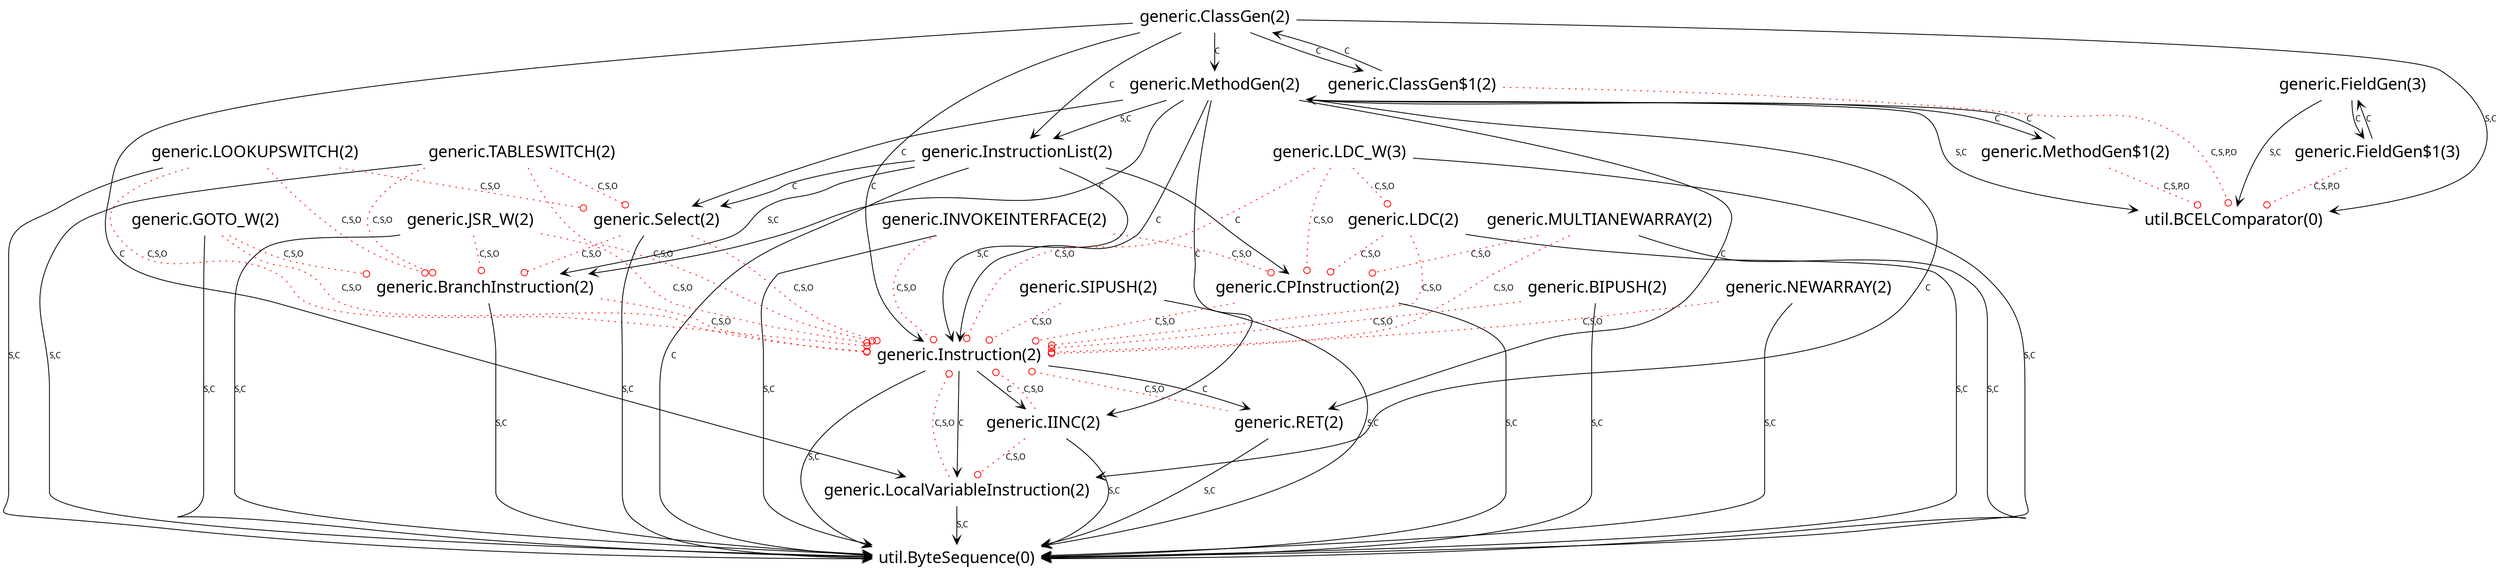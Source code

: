 digraph generic_2_util_tdg { 
node [shape=plaintext, fontname=Skia, fontsize=20];
edge [fontname=Skia, fontsize = 10];
49[ label="util.ByteSequence(0)"];
48[ label="generic.INVOKEINTERFACE(2)"];
49[ label="util.ByteSequence(0)"];
46[ label="generic.MULTIANEWARRAY(2)"];
49[ label="util.ByteSequence(0)"];
44[ label="generic.NEWARRAY(2)"];
49[ label="util.ByteSequence(0)"];
42[ label="generic.LOOKUPSWITCH(2)"];
41[ label="util.BCELComparator(0)"];
40[ label="generic.MethodGen$1(2)"];
49[ label="util.ByteSequence(0)"];
38[ label="generic.LDC(2)"];
49[ label="util.ByteSequence(0)"];
36[ label="generic.InstructionList(2)"];
41[ label="util.BCELComparator(0)"];
34[ label="generic.MethodGen(2)"];
49[ label="util.ByteSequence(0)"];
32[ label="generic.BranchInstruction(2)"];
49[ label="util.ByteSequence(0)"];
30[ label="generic.SIPUSH(2)"];
41[ label="util.BCELComparator(0)"];
28[ label="generic.ClassGen(2)"];
49[ label="util.ByteSequence(0)"];
26[ label="generic.CPInstruction(2)"];
49[ label="util.ByteSequence(0)"];
24[ label="generic.GOTO_W(2)"];
49[ label="util.ByteSequence(0)"];
22[ label="generic.Instruction(2)"];
41[ label="util.BCELComparator(0)"];
20[ label="generic.ClassGen$1(2)"];
49[ label="util.ByteSequence(0)"];
18[ label="generic.LocalVariableInstruction(2)"];
49[ label="util.ByteSequence(0)"];
16[ label="generic.TABLESWITCH(2)"];
49[ label="util.ByteSequence(0)"];
14[ label="generic.JSR_W(2)"];
49[ label="util.ByteSequence(0)"];
12[ label="generic.BIPUSH(2)"];
49[ label="util.ByteSequence(0)"];
10[ label="generic.RET(2)"];
49[ label="util.ByteSequence(0)"];
8[ label="generic.Select(2)"];
49[ label="util.ByteSequence(0)"];
6[ label="generic.IINC(2)"];
41[ label="util.BCELComparator(0)"];
4[ label="generic.FieldGen(3)"];
49[ label="util.ByteSequence(0)"];
2[ label="generic.LDC_W(3)"];
41[ label="util.BCELComparator(0)"];
0[ label="generic.FieldGen$1(3)"];
8->49[color="black", arrowhead="vee", label = "S,C"];
8->22[color="red",  arrowhead="odot", style="dotted", label = "C,S,O"];
8->32[color="red",  arrowhead="odot", style="dotted", label = "C,S,O"];
44->49[color="black", arrowhead="vee", label = "S,C"];
44->22[color="red",  arrowhead="odot", style="dotted", label = "C,S,O"];
46->49[color="black", arrowhead="vee", label = "S,C"];
46->22[color="red",  arrowhead="odot", style="dotted", label = "C,S,O"];
46->26[color="red",  arrowhead="odot", style="dotted", label = "C,S,O"];
34->41[color="black", arrowhead="vee", label = "S,C"];
34->36[color="black", arrowhead="vee", label = "S,C"];
34->22[color="black", arrowhead="vee", label = "C"];
34->8[color="black", arrowhead="vee", label = "C"];
34->6[color="black", arrowhead="vee", label = "C"];
34->40[color="black", arrowhead="vee", label = "C"];
34->10[color="black", arrowhead="vee", label = "C"];
34->32[color="black", arrowhead="vee", label = "C"];
34->18[color="black", arrowhead="vee", label = "C"];
2->49[color="black", arrowhead="vee", label = "S,C"];
2->22[color="red",  arrowhead="odot", style="dotted", label = "C,S,O"];
2->26[color="red",  arrowhead="odot", style="dotted", label = "C,S,O"];
2->38[color="red",  arrowhead="odot", style="dotted", label = "C,S,O"];
12->49[color="black", arrowhead="vee", label = "S,C"];
12->22[color="red",  arrowhead="odot", style="dotted", label = "C,S,O"];
30->49[color="black", arrowhead="vee", label = "S,C"];
30->22[color="red",  arrowhead="odot", style="dotted", label = "C,S,O"];
10->49[color="black", arrowhead="vee", label = "S,C"];
10->22[color="red",  arrowhead="odot", style="dotted", label = "C,S,O"];
38->49[color="black", arrowhead="vee", label = "S,C"];
38->22[color="red",  arrowhead="odot", style="dotted", label = "C,S,O"];
38->26[color="red",  arrowhead="odot", style="dotted", label = "C,S,O"];
36->22[color="black", arrowhead="vee", label = "S,C"];
36->32[color="black", arrowhead="vee", label = "S,C"];
36->49[color="black", arrowhead="vee", label = "C"];
36->26[color="black", arrowhead="vee", label = "C"];
36->8[color="black", arrowhead="vee", label = "C"];
14->49[color="black", arrowhead="vee", label = "S,C"];
14->22[color="red",  arrowhead="odot", style="dotted", label = "C,S,O"];
14->32[color="red",  arrowhead="odot", style="dotted", label = "C,S,O"];
20->28[color="black", arrowhead="vee", label = "C"];
20->41[color="red",  arrowhead="odot", style="dotted", label = "C,S,P,O"];
40->34[color="black", arrowhead="vee", label = "C"];
40->41[color="red",  arrowhead="odot", style="dotted", label = "C,S,P,O"];
22->49[color="black", arrowhead="vee", label = "S,C"];
22->10[color="black", arrowhead="vee", label = "C"];
22->6[color="black", arrowhead="vee", label = "C"];
22->18[color="black", arrowhead="vee", label = "C"];
26->49[color="black", arrowhead="vee", label = "S,C"];
26->22[color="red",  arrowhead="odot", style="dotted", label = "C,S,O"];
32->49[color="black", arrowhead="vee", label = "S,C"];
32->22[color="red",  arrowhead="odot", style="dotted", label = "C,S,O"];
18->49[color="black", arrowhead="vee", label = "S,C"];
18->22[color="red",  arrowhead="odot", style="dotted", label = "C,S,O"];
6->49[color="black", arrowhead="vee", label = "S,C"];
6->22[color="red",  arrowhead="odot", style="dotted", label = "C,S,O"];
6->18[color="red",  arrowhead="odot", style="dotted", label = "C,S,O"];
16->49[color="black", arrowhead="vee", label = "S,C"];
16->22[color="red",  arrowhead="odot", style="dotted", label = "C,S,O"];
16->32[color="red",  arrowhead="odot", style="dotted", label = "C,S,O"];
16->8[color="red",  arrowhead="odot", style="dotted", label = "C,S,O"];
24->49[color="black", arrowhead="vee", label = "S,C"];
24->22[color="red",  arrowhead="odot", style="dotted", label = "C,S,O"];
24->32[color="red",  arrowhead="odot", style="dotted", label = "C,S,O"];
28->41[color="black", arrowhead="vee", label = "S,C"];
28->34[color="black", arrowhead="vee", label = "C"];
28->36[color="black", arrowhead="vee", label = "C"];
28->22[color="black", arrowhead="vee", label = "C"];
28->20[color="black", arrowhead="vee", label = "C"];
28->18[color="black", arrowhead="vee", label = "C"];
0->4[color="black", arrowhead="vee", label = "C"];
0->41[color="red",  arrowhead="odot", style="dotted", label = "C,S,P,O"];
4->41[color="black", arrowhead="vee", label = "S,C"];
4->0[color="black", arrowhead="vee", label = "C"];
48->49[color="black", arrowhead="vee", label = "S,C"];
48->22[color="red",  arrowhead="odot", style="dotted", label = "C,S,O"];
48->26[color="red",  arrowhead="odot", style="dotted", label = "C,S,O"];
42->49[color="black", arrowhead="vee", label = "S,C"];
42->22[color="red",  arrowhead="odot", style="dotted", label = "C,S,O"];
42->32[color="red",  arrowhead="odot", style="dotted", label = "C,S,O"];
42->8[color="red",  arrowhead="odot", style="dotted", label = "C,S,O"]
}